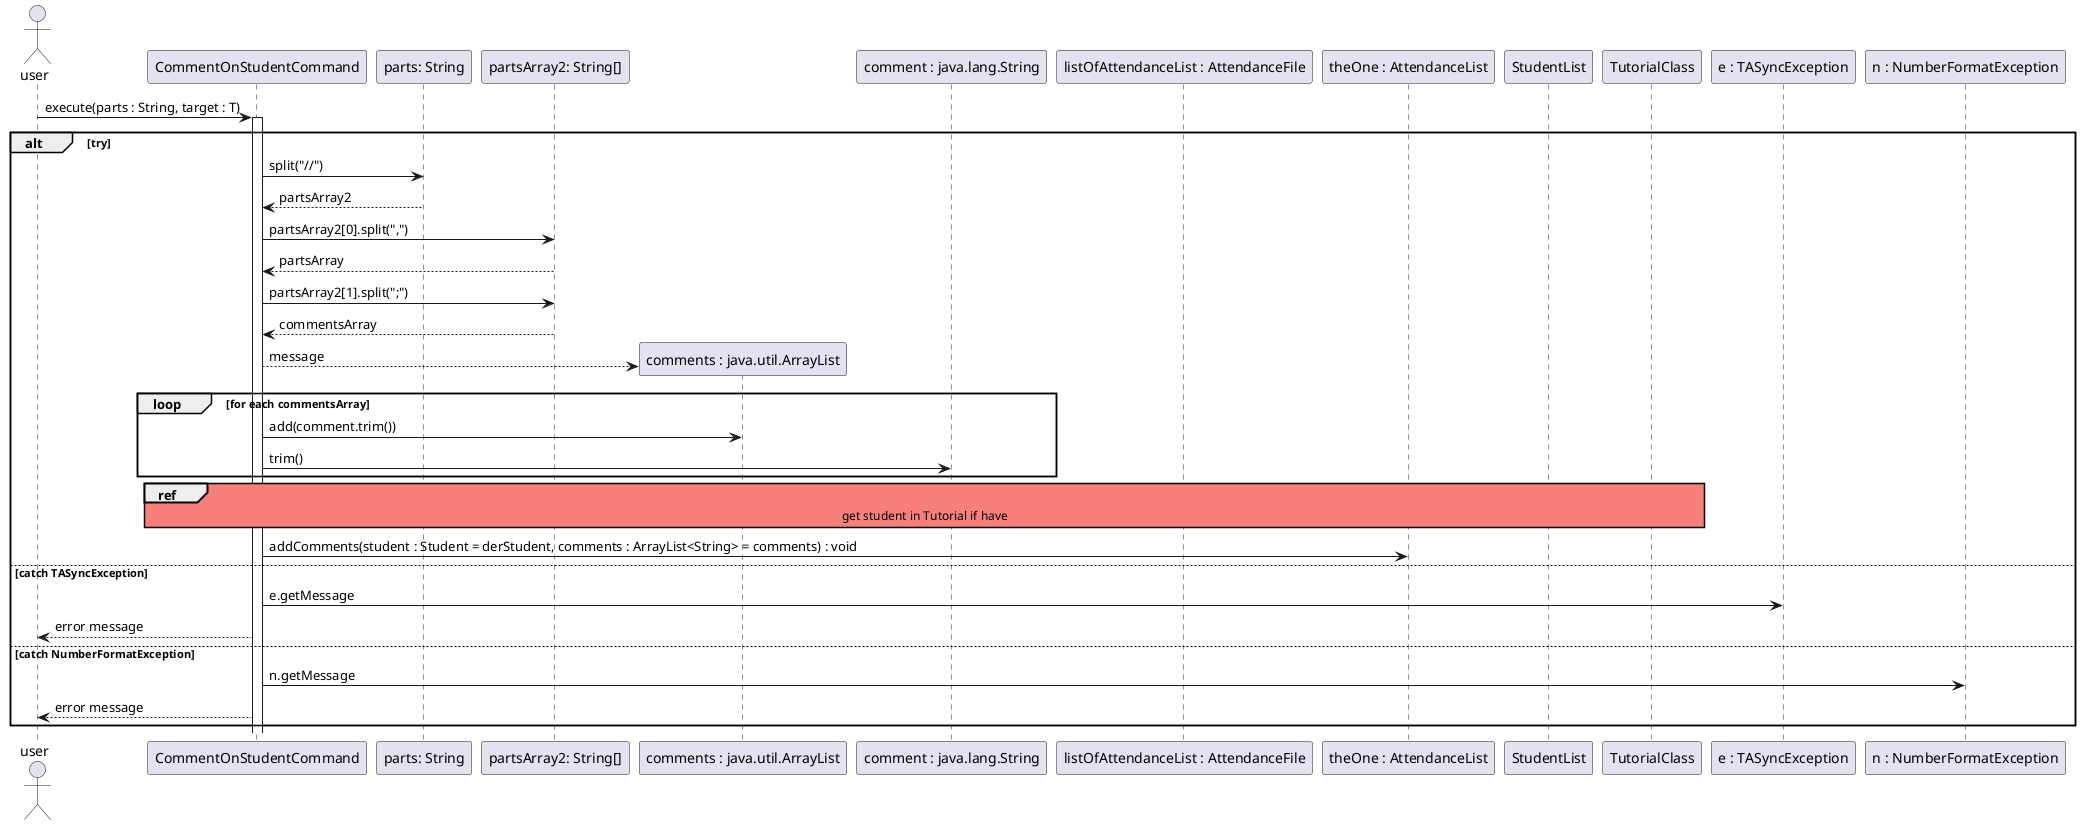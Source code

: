 @startuml
'https://plantuml.com/sequence-diagram
actor user

participant "CommentOnStudentCommand" as command
participant "parts: String" as parts
participant "partsArray2: String[]" as partsArray
participant "comments : java.util.ArrayList" as comments
participant "comment : java.lang.String" as comment
participant "listOfAttendanceList : AttendanceFile" as listOfAttendanceList
participant "theOne : AttendanceList" as theOne
participant "StudentList" as studentList
participant "TutorialClass" as tutorialClass
participant "e : TASyncException" as e
participant "n : NumberFormatException" as n


skinparam sequenceReferenceBackgroundColor #f7807c
skinparam sequenceAltBackgroundColor #f7807c


user -> command : execute(parts : String, target : T)
activate command

alt try

    command -> parts : split("//")
    parts --> command : partsArray2
    command -> partsArray : partsArray2[0].split(",")
    command <-- partsArray : partsArray
    command -> partsArray : partsArray2[1].split(";")
    command <-- partsArray : commentsArray
    create comments
    command --> comments: message

    loop for each commentsArray
    command -> comments : add(comment.trim())
    command -> comment : trim()
    end loop

ref over command, listOfAttendanceList, theOne, tutorialClass, studentList
get student in Tutorial if have
end ref

    command -> theOne : addComments(student : Student = derStudent, comments : ArrayList<String> = comments) : void

    else catch TASyncException
    command -> e : e.getMessage
    user <-- command : error message

    else catch NumberFormatException
     command -> n : n.getMessage
     user <-- command : error message
    end



'command -> command : split("//")
'command -> command : split(",")
'command -> command : split(";")
'
'loop
'    command -> comment : trim()
'    command -> comments : add(comment.trim())
'end
'
'command -> command : getTutorialClass()
'command -> command : getAttendanceList()
'command -> command : getStudentList()
'command -> command : getStudents()
'
'alt [try]
'    loop for each commentsArray
'        command -> studentList : addComments(student, comments)
'    end
'else [catch TASyncException]
'    e -> e : getMessage()
'end
@enduml
